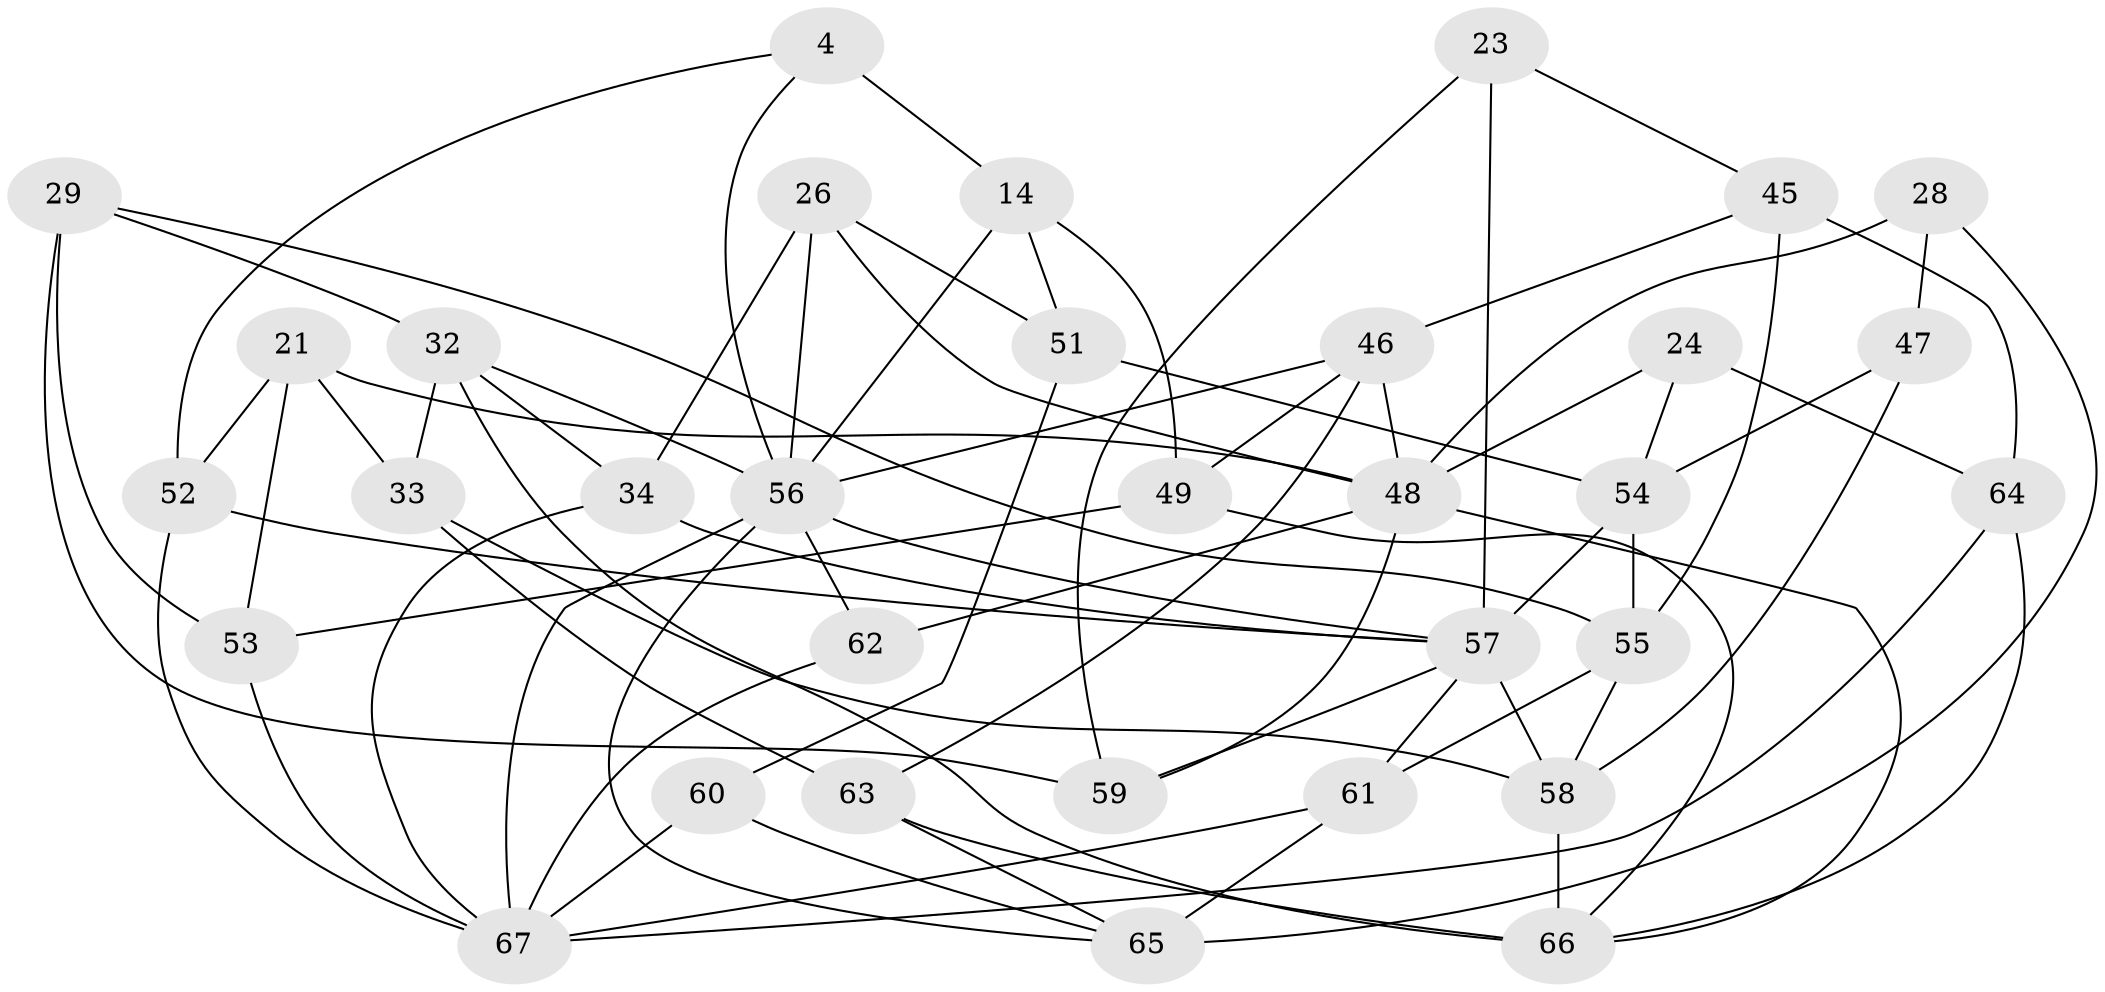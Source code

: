 // original degree distribution, {4: 1.0}
// Generated by graph-tools (version 1.1) at 2025/59/03/09/25 04:59:11]
// undirected, 33 vertices, 75 edges
graph export_dot {
graph [start="1"]
  node [color=gray90,style=filled];
  4;
  14 [super="+13"];
  21;
  23;
  24 [super="+3"];
  26;
  28 [super="+27"];
  29;
  32 [super="+16+30"];
  33;
  34;
  45 [super="+12"];
  46 [super="+43"];
  47;
  48 [super="+7+39+25"];
  49;
  51 [super="+38"];
  52;
  53;
  54 [super="+1+2+20"];
  55 [super="+40"];
  56 [super="+6+8+9+31"];
  57 [super="+22+37"];
  58 [super="+10+44"];
  59;
  60;
  61;
  62;
  63;
  64 [super="+19"];
  65 [super="+15"];
  66 [super="+41+35"];
  67 [super="+5+42+50"];
  4 -- 14 [weight=2];
  4 -- 52;
  4 -- 56;
  14 -- 49;
  14 -- 51 [weight=2];
  14 -- 56;
  21 -- 52;
  21 -- 53;
  21 -- 33;
  21 -- 48;
  23 -- 45;
  23 -- 59;
  23 -- 57 [weight=2];
  24 -- 48 [weight=3];
  24 -- 64 [weight=2];
  24 -- 54;
  26 -- 51;
  26 -- 34;
  26 -- 56;
  26 -- 48;
  28 -- 65 [weight=2];
  28 -- 48 [weight=3];
  28 -- 47;
  29 -- 53;
  29 -- 59;
  29 -- 55;
  29 -- 32;
  32 -- 56 [weight=3];
  32 -- 66 [weight=2];
  32 -- 33;
  32 -- 34;
  33 -- 63;
  33 -- 58;
  34 -- 67;
  34 -- 57;
  45 -- 64 [weight=2];
  45 -- 55 [weight=2];
  45 -- 46;
  46 -- 63;
  46 -- 56 [weight=2];
  46 -- 49;
  46 -- 48;
  47 -- 54;
  47 -- 58 [weight=2];
  48 -- 62;
  48 -- 59;
  48 -- 66;
  49 -- 53;
  49 -- 66;
  51 -- 60;
  51 -- 54 [weight=2];
  52 -- 57;
  52 -- 67;
  53 -- 67;
  54 -- 57 [weight=3];
  54 -- 55 [weight=3];
  55 -- 58;
  55 -- 61;
  56 -- 67;
  56 -- 65;
  56 -- 62;
  56 -- 57;
  57 -- 61;
  57 -- 58 [weight=2];
  57 -- 59;
  58 -- 66 [weight=2];
  60 -- 65;
  60 -- 67 [weight=2];
  61 -- 67;
  61 -- 65;
  62 -- 67 [weight=2];
  63 -- 65;
  63 -- 66;
  64 -- 67;
  64 -- 66;
}
